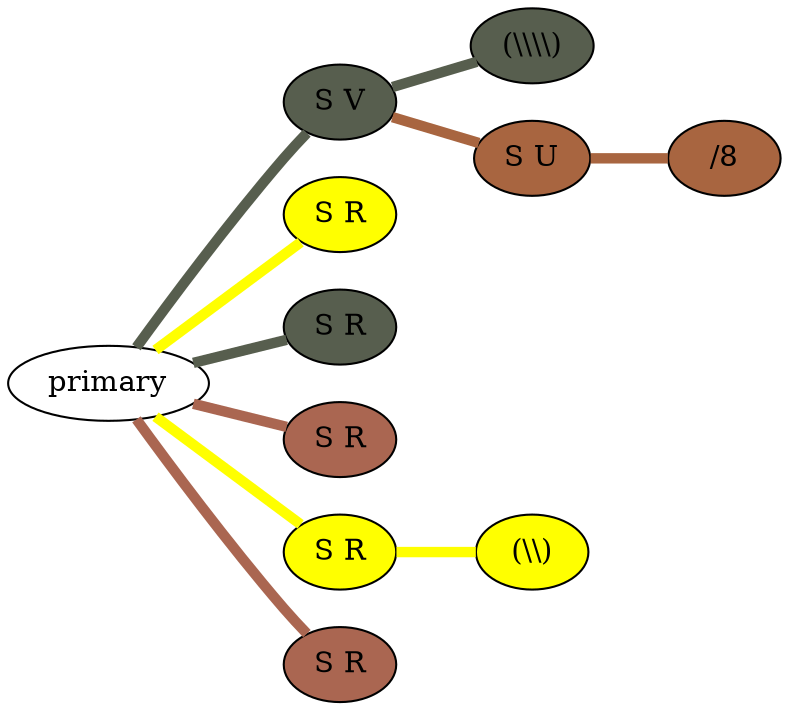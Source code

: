 graph {
 graph [rankdir=LR]
"primary" -- "1" [penwidth=5,color="#575E4E"]
"1" [label="S V", style=filled, fillcolor="#575E4E"]
"1" -- "1:0" [penwidth=5,color="#575E4E"]
"1:0" [label="(\\\\\\\\)", style=filled, fillcolor="#575E4E"]
"1" -- "1s1" [penwidth=5,color="#A86540"]
"1s1" [label="S U", style=filled, fillcolor="#A86540"]
"1s1" -- "1s1:0" [penwidth=5,color="#A86540"]
"1s1:0" [label="/8", style=filled, fillcolor="#A86540"]
"primary" -- "2" [penwidth=5,color=yellow]
"2" [label="S R", style=filled, fillcolor=yellow]
"primary" -- "3" [penwidth=5,color="#575E4E"]
"3" [label="S R", style=filled, fillcolor="#575E4E"]
"primary" -- "4" [penwidth=5,color="#AA6651"]
"4" [label="S R", style=filled, fillcolor="#AA6651"]
"primary" -- "5" [penwidth=5,color=yellow]
"5" [label="S R", style=filled, fillcolor=yellow]
"5" -- "5:0" [penwidth=5,color=yellow]
"5:0" [label="(\\\\)", style=filled, fillcolor=yellow]
"primary" -- "6" [penwidth=5,color="#AA6651"]
"6" [label="S R", style=filled, fillcolor="#AA6651"]
}
